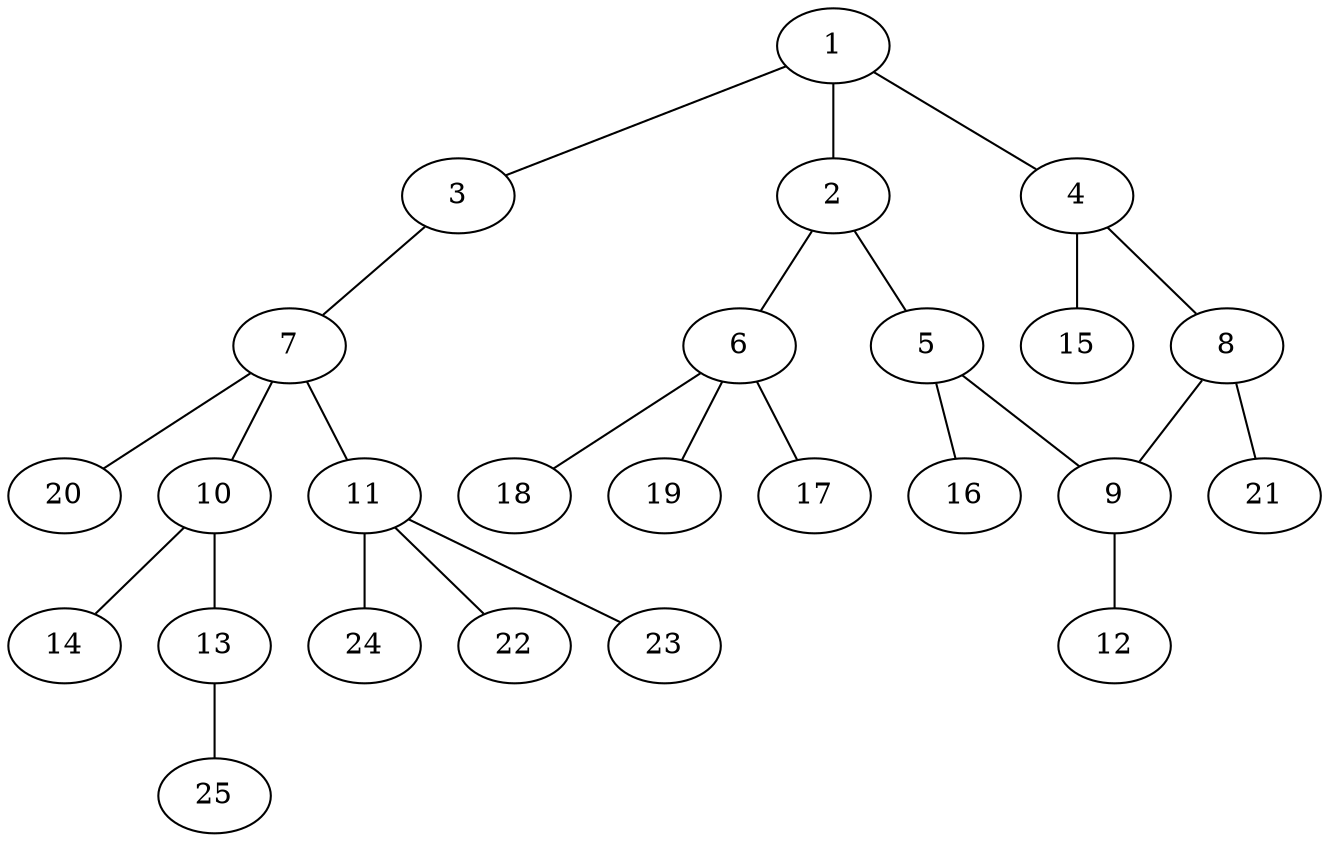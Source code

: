 graph molecule_2654 {
	1	 [chem=C];
	2	 [chem=C];
	1 -- 2	 [valence=2];
	3	 [chem=O];
	1 -- 3	 [valence=1];
	4	 [chem=C];
	1 -- 4	 [valence=1];
	5	 [chem=C];
	2 -- 5	 [valence=1];
	6	 [chem=C];
	2 -- 6	 [valence=1];
	7	 [chem=C];
	3 -- 7	 [valence=1];
	8	 [chem=C];
	4 -- 8	 [valence=2];
	15	 [chem=H];
	4 -- 15	 [valence=1];
	9	 [chem=C];
	5 -- 9	 [valence=2];
	16	 [chem=H];
	5 -- 16	 [valence=1];
	17	 [chem=H];
	6 -- 17	 [valence=1];
	18	 [chem=H];
	6 -- 18	 [valence=1];
	19	 [chem=H];
	6 -- 19	 [valence=1];
	10	 [chem=C];
	7 -- 10	 [valence=1];
	11	 [chem=C];
	7 -- 11	 [valence=1];
	20	 [chem=H];
	7 -- 20	 [valence=1];
	8 -- 9	 [valence=1];
	21	 [chem=H];
	8 -- 21	 [valence=1];
	12	 [chem=Cl];
	9 -- 12	 [valence=1];
	13	 [chem=O];
	10 -- 13	 [valence=1];
	14	 [chem=O];
	10 -- 14	 [valence=2];
	22	 [chem=H];
	11 -- 22	 [valence=1];
	23	 [chem=H];
	11 -- 23	 [valence=1];
	24	 [chem=H];
	11 -- 24	 [valence=1];
	25	 [chem=H];
	13 -- 25	 [valence=1];
}
